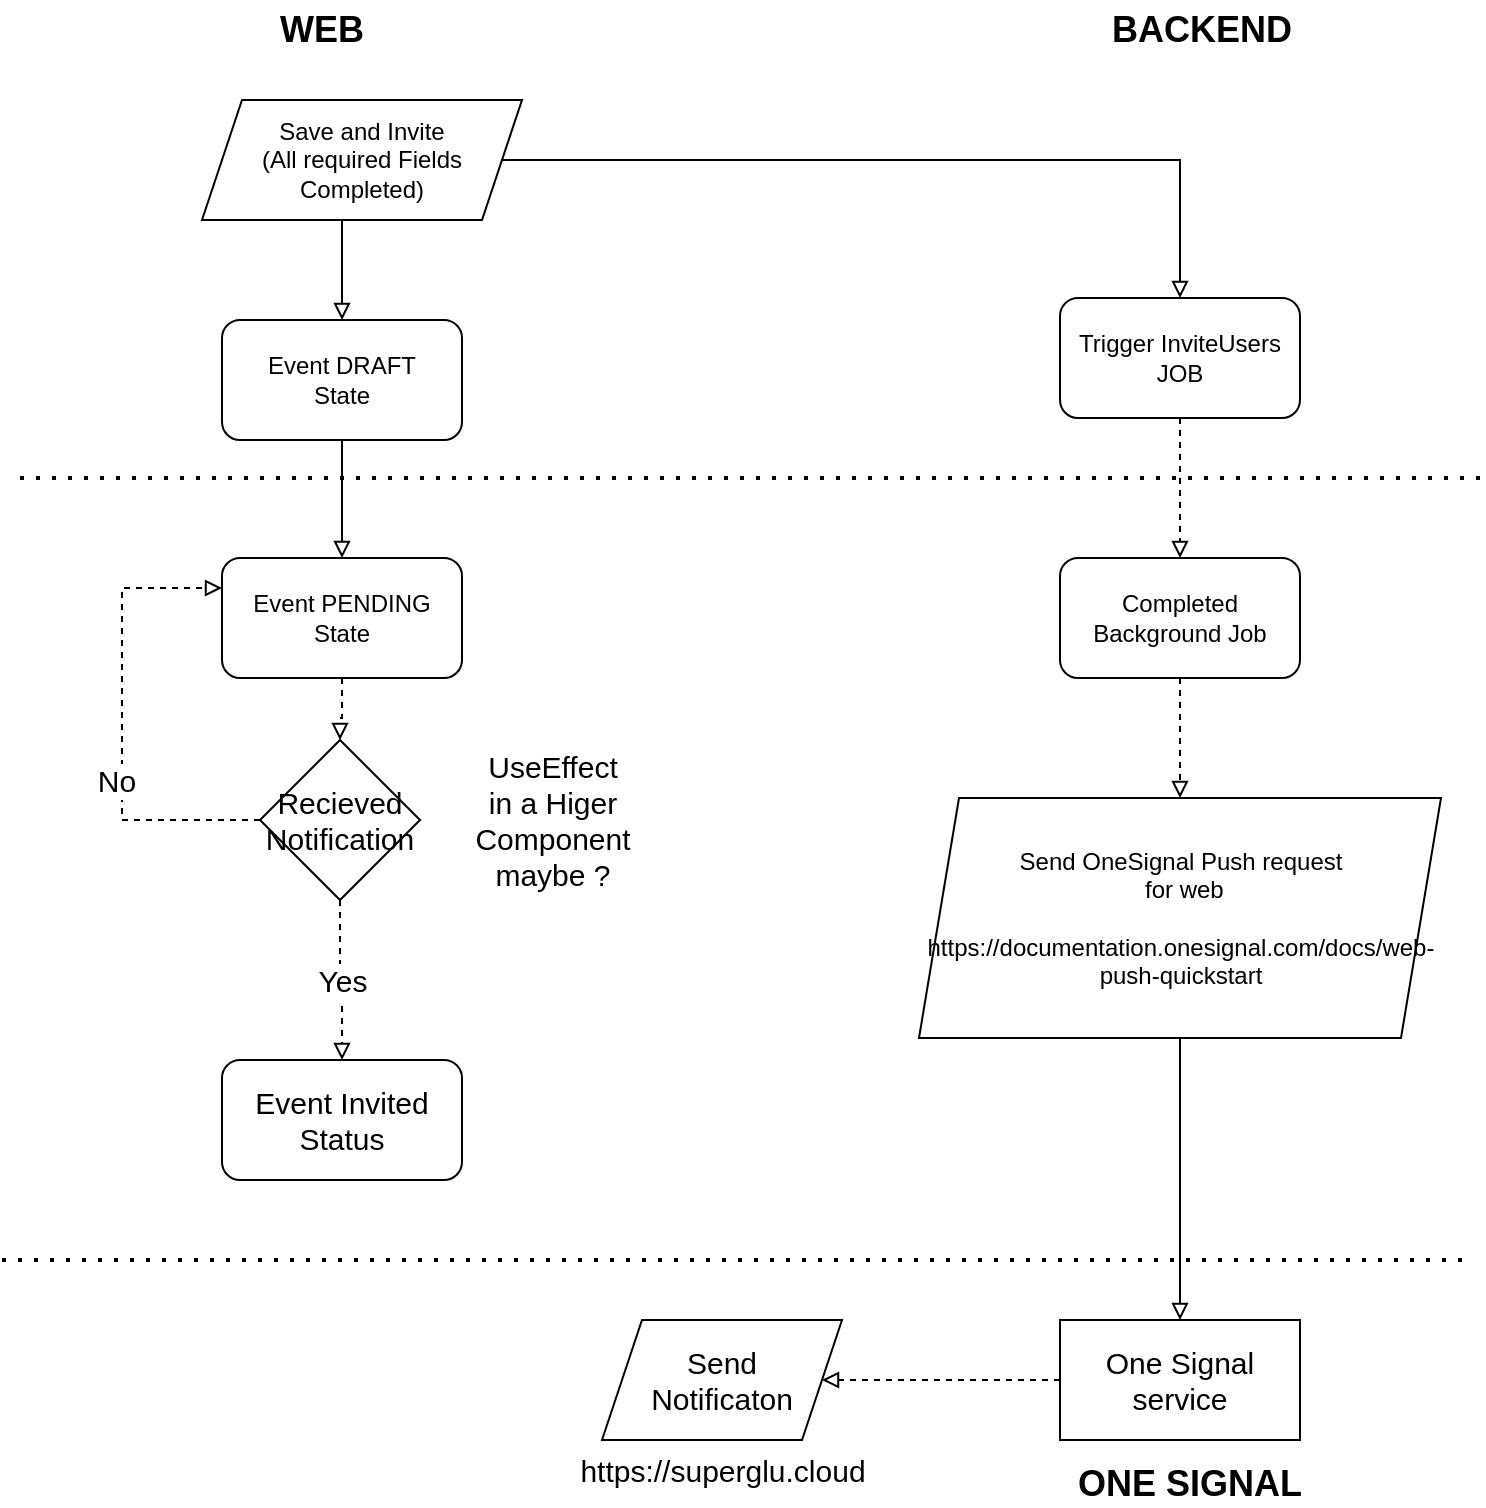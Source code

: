 <mxfile version="16.6.2" type="github">
  <diagram id="C5RBs43oDa-KdzZeNtuy" name="Page-1">
    <mxGraphModel dx="1422" dy="780" grid="1" gridSize="10" guides="1" tooltips="1" connect="1" arrows="1" fold="1" page="1" pageScale="1" pageWidth="827" pageHeight="1169" math="0" shadow="0">
      <root>
        <mxCell id="WIyWlLk6GJQsqaUBKTNV-0" />
        <mxCell id="WIyWlLk6GJQsqaUBKTNV-1" parent="WIyWlLk6GJQsqaUBKTNV-0" />
        <mxCell id="6HkCZph5SqvhVZf6sTZP-3" value="" style="edgeStyle=orthogonalEdgeStyle;rounded=0;orthogonalLoop=1;jettySize=auto;html=1;endArrow=block;endFill=0;" edge="1" parent="WIyWlLk6GJQsqaUBKTNV-1" source="6HkCZph5SqvhVZf6sTZP-0" target="6HkCZph5SqvhVZf6sTZP-2">
          <mxGeometry relative="1" as="geometry" />
        </mxCell>
        <mxCell id="6HkCZph5SqvhVZf6sTZP-0" value="&lt;div&gt;Save and Invite&lt;/div&gt;&lt;div&gt;(All required Fields Completed)&lt;br&gt;&lt;/div&gt;" style="shape=parallelogram;perimeter=parallelogramPerimeter;whiteSpace=wrap;html=1;fixedSize=1;" vertex="1" parent="WIyWlLk6GJQsqaUBKTNV-1">
          <mxGeometry x="140" y="90" width="160" height="60" as="geometry" />
        </mxCell>
        <mxCell id="6HkCZph5SqvhVZf6sTZP-9" value="" style="edgeStyle=orthogonalEdgeStyle;rounded=0;orthogonalLoop=1;jettySize=auto;html=1;endArrow=block;endFill=0;dashed=1;" edge="1" parent="WIyWlLk6GJQsqaUBKTNV-1" source="6HkCZph5SqvhVZf6sTZP-2" target="6HkCZph5SqvhVZf6sTZP-7">
          <mxGeometry relative="1" as="geometry">
            <mxPoint x="629" y="350" as="targetPoint" />
          </mxGeometry>
        </mxCell>
        <mxCell id="6HkCZph5SqvhVZf6sTZP-2" value="Trigger InviteUsers JOB" style="rounded=1;whiteSpace=wrap;html=1;" vertex="1" parent="WIyWlLk6GJQsqaUBKTNV-1">
          <mxGeometry x="569" y="189" width="120" height="60" as="geometry" />
        </mxCell>
        <mxCell id="6HkCZph5SqvhVZf6sTZP-32" value="" style="edgeStyle=orthogonalEdgeStyle;rounded=0;orthogonalLoop=1;jettySize=auto;html=1;dashed=1;fontSize=15;endArrow=block;endFill=0;" edge="1" parent="WIyWlLk6GJQsqaUBKTNV-1" source="6HkCZph5SqvhVZf6sTZP-4" target="6HkCZph5SqvhVZf6sTZP-31">
          <mxGeometry relative="1" as="geometry" />
        </mxCell>
        <mxCell id="6HkCZph5SqvhVZf6sTZP-4" value="&lt;div&gt;Event PENDING&lt;/div&gt;&lt;div&gt;State&lt;br&gt;&lt;/div&gt;" style="rounded=1;whiteSpace=wrap;html=1;" vertex="1" parent="WIyWlLk6GJQsqaUBKTNV-1">
          <mxGeometry x="150" y="319" width="120" height="60" as="geometry" />
        </mxCell>
        <mxCell id="6HkCZph5SqvhVZf6sTZP-12" value="" style="edgeStyle=orthogonalEdgeStyle;rounded=0;orthogonalLoop=1;jettySize=auto;html=1;endArrow=block;endFill=0;" edge="1" parent="WIyWlLk6GJQsqaUBKTNV-1" source="6HkCZph5SqvhVZf6sTZP-6" target="6HkCZph5SqvhVZf6sTZP-4">
          <mxGeometry relative="1" as="geometry" />
        </mxCell>
        <mxCell id="6HkCZph5SqvhVZf6sTZP-6" value="&lt;div&gt;Event DRAFT&lt;/div&gt;&lt;div&gt;State&lt;br&gt;&lt;/div&gt;" style="rounded=1;whiteSpace=wrap;html=1;" vertex="1" parent="WIyWlLk6GJQsqaUBKTNV-1">
          <mxGeometry x="150" y="200" width="120" height="60" as="geometry" />
        </mxCell>
        <mxCell id="6HkCZph5SqvhVZf6sTZP-14" value="" style="edgeStyle=orthogonalEdgeStyle;rounded=0;orthogonalLoop=1;jettySize=auto;html=1;dashed=1;endArrow=block;endFill=0;" edge="1" parent="WIyWlLk6GJQsqaUBKTNV-1" source="6HkCZph5SqvhVZf6sTZP-7" target="6HkCZph5SqvhVZf6sTZP-13">
          <mxGeometry relative="1" as="geometry" />
        </mxCell>
        <mxCell id="6HkCZph5SqvhVZf6sTZP-7" value="&lt;div&gt;Completed Background Job&lt;/div&gt;" style="rounded=1;whiteSpace=wrap;html=1;" vertex="1" parent="WIyWlLk6GJQsqaUBKTNV-1">
          <mxGeometry x="569" y="319" width="120" height="60" as="geometry" />
        </mxCell>
        <mxCell id="6HkCZph5SqvhVZf6sTZP-10" value="" style="endArrow=none;dashed=1;html=1;dashPattern=1 3;strokeWidth=2;rounded=0;" edge="1" parent="WIyWlLk6GJQsqaUBKTNV-1">
          <mxGeometry width="50" height="50" relative="1" as="geometry">
            <mxPoint x="49" y="279" as="sourcePoint" />
            <mxPoint x="779" y="279" as="targetPoint" />
          </mxGeometry>
        </mxCell>
        <mxCell id="6HkCZph5SqvhVZf6sTZP-11" value="" style="edgeStyle=orthogonalEdgeStyle;rounded=0;orthogonalLoop=1;jettySize=auto;html=1;endArrow=block;endFill=0;entryX=0.5;entryY=0;entryDx=0;entryDy=0;exitX=0.5;exitY=1;exitDx=0;exitDy=0;" edge="1" parent="WIyWlLk6GJQsqaUBKTNV-1" source="6HkCZph5SqvhVZf6sTZP-0" target="6HkCZph5SqvhVZf6sTZP-6">
          <mxGeometry relative="1" as="geometry">
            <mxPoint x="209" y="150" as="sourcePoint" />
            <mxPoint x="639" y="220" as="targetPoint" />
            <Array as="points">
              <mxPoint x="210" y="150" />
            </Array>
          </mxGeometry>
        </mxCell>
        <mxCell id="6HkCZph5SqvhVZf6sTZP-25" value="" style="edgeStyle=orthogonalEdgeStyle;rounded=0;orthogonalLoop=1;jettySize=auto;html=1;fontSize=15;endArrow=block;endFill=0;entryX=0.5;entryY=0;entryDx=0;entryDy=0;" edge="1" parent="WIyWlLk6GJQsqaUBKTNV-1" source="6HkCZph5SqvhVZf6sTZP-13" target="6HkCZph5SqvhVZf6sTZP-23">
          <mxGeometry relative="1" as="geometry">
            <mxPoint x="629" y="669" as="targetPoint" />
          </mxGeometry>
        </mxCell>
        <mxCell id="6HkCZph5SqvhVZf6sTZP-13" value="&lt;div&gt;Send OneSignal Push request&lt;/div&gt;&lt;div&gt;&amp;nbsp;for web&lt;/div&gt;&lt;div&gt;&lt;br&gt;&lt;/div&gt;&lt;div&gt;https://documentation.onesignal.com/docs/web-push-quickstart&lt;/div&gt;" style="shape=parallelogram;perimeter=parallelogramPerimeter;whiteSpace=wrap;html=1;fixedSize=1;" vertex="1" parent="WIyWlLk6GJQsqaUBKTNV-1">
          <mxGeometry x="498.5" y="439" width="261" height="120" as="geometry" />
        </mxCell>
        <mxCell id="6HkCZph5SqvhVZf6sTZP-18" value="&lt;font style=&quot;font-size: 18px&quot;&gt;&lt;b&gt;WEB&lt;/b&gt;&lt;/font&gt;" style="text;html=1;strokeColor=none;fillColor=none;align=center;verticalAlign=middle;whiteSpace=wrap;rounded=0;" vertex="1" parent="WIyWlLk6GJQsqaUBKTNV-1">
          <mxGeometry x="170" y="40" width="60" height="30" as="geometry" />
        </mxCell>
        <mxCell id="6HkCZph5SqvhVZf6sTZP-21" value="&lt;font style=&quot;font-size: 18px&quot;&gt;&lt;b&gt;BACKEND&lt;/b&gt;&lt;/font&gt;" style="text;html=1;strokeColor=none;fillColor=none;align=center;verticalAlign=middle;whiteSpace=wrap;rounded=0;" vertex="1" parent="WIyWlLk6GJQsqaUBKTNV-1">
          <mxGeometry x="610" y="40" width="60" height="30" as="geometry" />
        </mxCell>
        <mxCell id="6HkCZph5SqvhVZf6sTZP-22" value="&lt;br&gt;&lt;font style=&quot;font-size: 18px&quot;&gt;&lt;b&gt;ONE SIGNAL&lt;br&gt;&lt;/b&gt;&lt;/font&gt;" style="text;html=1;strokeColor=none;fillColor=none;align=center;verticalAlign=middle;whiteSpace=wrap;rounded=0;" vertex="1" parent="WIyWlLk6GJQsqaUBKTNV-1">
          <mxGeometry x="549" y="760" width="170" height="30" as="geometry" />
        </mxCell>
        <mxCell id="6HkCZph5SqvhVZf6sTZP-27" value="" style="edgeStyle=orthogonalEdgeStyle;rounded=0;orthogonalLoop=1;jettySize=auto;html=1;fontSize=15;endArrow=block;endFill=0;dashed=1;" edge="1" parent="WIyWlLk6GJQsqaUBKTNV-1" source="6HkCZph5SqvhVZf6sTZP-23" target="6HkCZph5SqvhVZf6sTZP-26">
          <mxGeometry relative="1" as="geometry" />
        </mxCell>
        <mxCell id="6HkCZph5SqvhVZf6sTZP-23" value="&lt;div style=&quot;font-size: 15px;&quot;&gt;One Signal service&lt;/div&gt;" style="rounded=0;whiteSpace=wrap;html=1;fontSize=15;" vertex="1" parent="WIyWlLk6GJQsqaUBKTNV-1">
          <mxGeometry x="569" y="700" width="120" height="60" as="geometry" />
        </mxCell>
        <mxCell id="6HkCZph5SqvhVZf6sTZP-26" value="&lt;div&gt;Send &lt;br&gt;&lt;/div&gt;&lt;div&gt;Notificaton&lt;/div&gt;" style="shape=parallelogram;perimeter=parallelogramPerimeter;whiteSpace=wrap;html=1;fixedSize=1;fontSize=15;" vertex="1" parent="WIyWlLk6GJQsqaUBKTNV-1">
          <mxGeometry x="340" y="700" width="120" height="60" as="geometry" />
        </mxCell>
        <mxCell id="6HkCZph5SqvhVZf6sTZP-30" value="" style="endArrow=none;dashed=1;html=1;dashPattern=1 3;strokeWidth=2;rounded=0;" edge="1" parent="WIyWlLk6GJQsqaUBKTNV-1">
          <mxGeometry width="50" height="50" relative="1" as="geometry">
            <mxPoint x="40" y="670" as="sourcePoint" />
            <mxPoint x="770" y="670" as="targetPoint" />
          </mxGeometry>
        </mxCell>
        <mxCell id="6HkCZph5SqvhVZf6sTZP-34" value="" style="edgeStyle=orthogonalEdgeStyle;rounded=0;orthogonalLoop=1;jettySize=auto;html=1;dashed=1;fontSize=15;endArrow=block;endFill=0;entryX=0;entryY=0.25;entryDx=0;entryDy=0;" edge="1" parent="WIyWlLk6GJQsqaUBKTNV-1" source="6HkCZph5SqvhVZf6sTZP-31" target="6HkCZph5SqvhVZf6sTZP-4">
          <mxGeometry relative="1" as="geometry">
            <mxPoint x="89" y="450" as="targetPoint" />
            <Array as="points">
              <mxPoint x="100" y="450" />
              <mxPoint x="100" y="334" />
            </Array>
          </mxGeometry>
        </mxCell>
        <mxCell id="6HkCZph5SqvhVZf6sTZP-35" value="No" style="edgeLabel;html=1;align=center;verticalAlign=middle;resizable=0;points=[];fontSize=15;" vertex="1" connectable="0" parent="6HkCZph5SqvhVZf6sTZP-34">
          <mxGeometry x="-0.239" y="3" relative="1" as="geometry">
            <mxPoint as="offset" />
          </mxGeometry>
        </mxCell>
        <mxCell id="6HkCZph5SqvhVZf6sTZP-37" value="&lt;div&gt;Yes&lt;/div&gt;" style="edgeStyle=orthogonalEdgeStyle;rounded=0;orthogonalLoop=1;jettySize=auto;html=1;dashed=1;fontSize=15;endArrow=block;endFill=0;" edge="1" parent="WIyWlLk6GJQsqaUBKTNV-1" source="6HkCZph5SqvhVZf6sTZP-31" target="6HkCZph5SqvhVZf6sTZP-36">
          <mxGeometry relative="1" as="geometry" />
        </mxCell>
        <mxCell id="6HkCZph5SqvhVZf6sTZP-31" value="&lt;div&gt;Recieved&lt;/div&gt;&lt;div&gt;Notification&lt;br&gt;&lt;/div&gt;" style="rhombus;whiteSpace=wrap;html=1;fontSize=15;" vertex="1" parent="WIyWlLk6GJQsqaUBKTNV-1">
          <mxGeometry x="169" y="410" width="80" height="80" as="geometry" />
        </mxCell>
        <mxCell id="6HkCZph5SqvhVZf6sTZP-36" value="&lt;div&gt;Event Invited&lt;/div&gt;&lt;div&gt;Status&lt;br&gt;&lt;/div&gt;" style="rounded=1;whiteSpace=wrap;html=1;fontSize=15;" vertex="1" parent="WIyWlLk6GJQsqaUBKTNV-1">
          <mxGeometry x="150" y="570" width="120" height="60" as="geometry" />
        </mxCell>
        <mxCell id="6HkCZph5SqvhVZf6sTZP-38" value="https://superglu.cloud" style="text;html=1;align=center;verticalAlign=middle;resizable=0;points=[];autosize=1;strokeColor=none;fillColor=none;fontSize=15;" vertex="1" parent="WIyWlLk6GJQsqaUBKTNV-1">
          <mxGeometry x="325" y="765" width="150" height="20" as="geometry" />
        </mxCell>
        <mxCell id="6HkCZph5SqvhVZf6sTZP-39" value="&lt;div&gt;UseEffect &lt;br&gt;&lt;/div&gt;&lt;div&gt;in a Higer &lt;br&gt;&lt;/div&gt;&lt;div&gt;Component &lt;br&gt;&lt;/div&gt;&lt;div&gt;maybe ?&lt;/div&gt;" style="text;html=1;align=center;verticalAlign=middle;resizable=0;points=[];autosize=1;strokeColor=none;fillColor=none;fontSize=15;" vertex="1" parent="WIyWlLk6GJQsqaUBKTNV-1">
          <mxGeometry x="270" y="410" width="90" height="80" as="geometry" />
        </mxCell>
      </root>
    </mxGraphModel>
  </diagram>
</mxfile>
